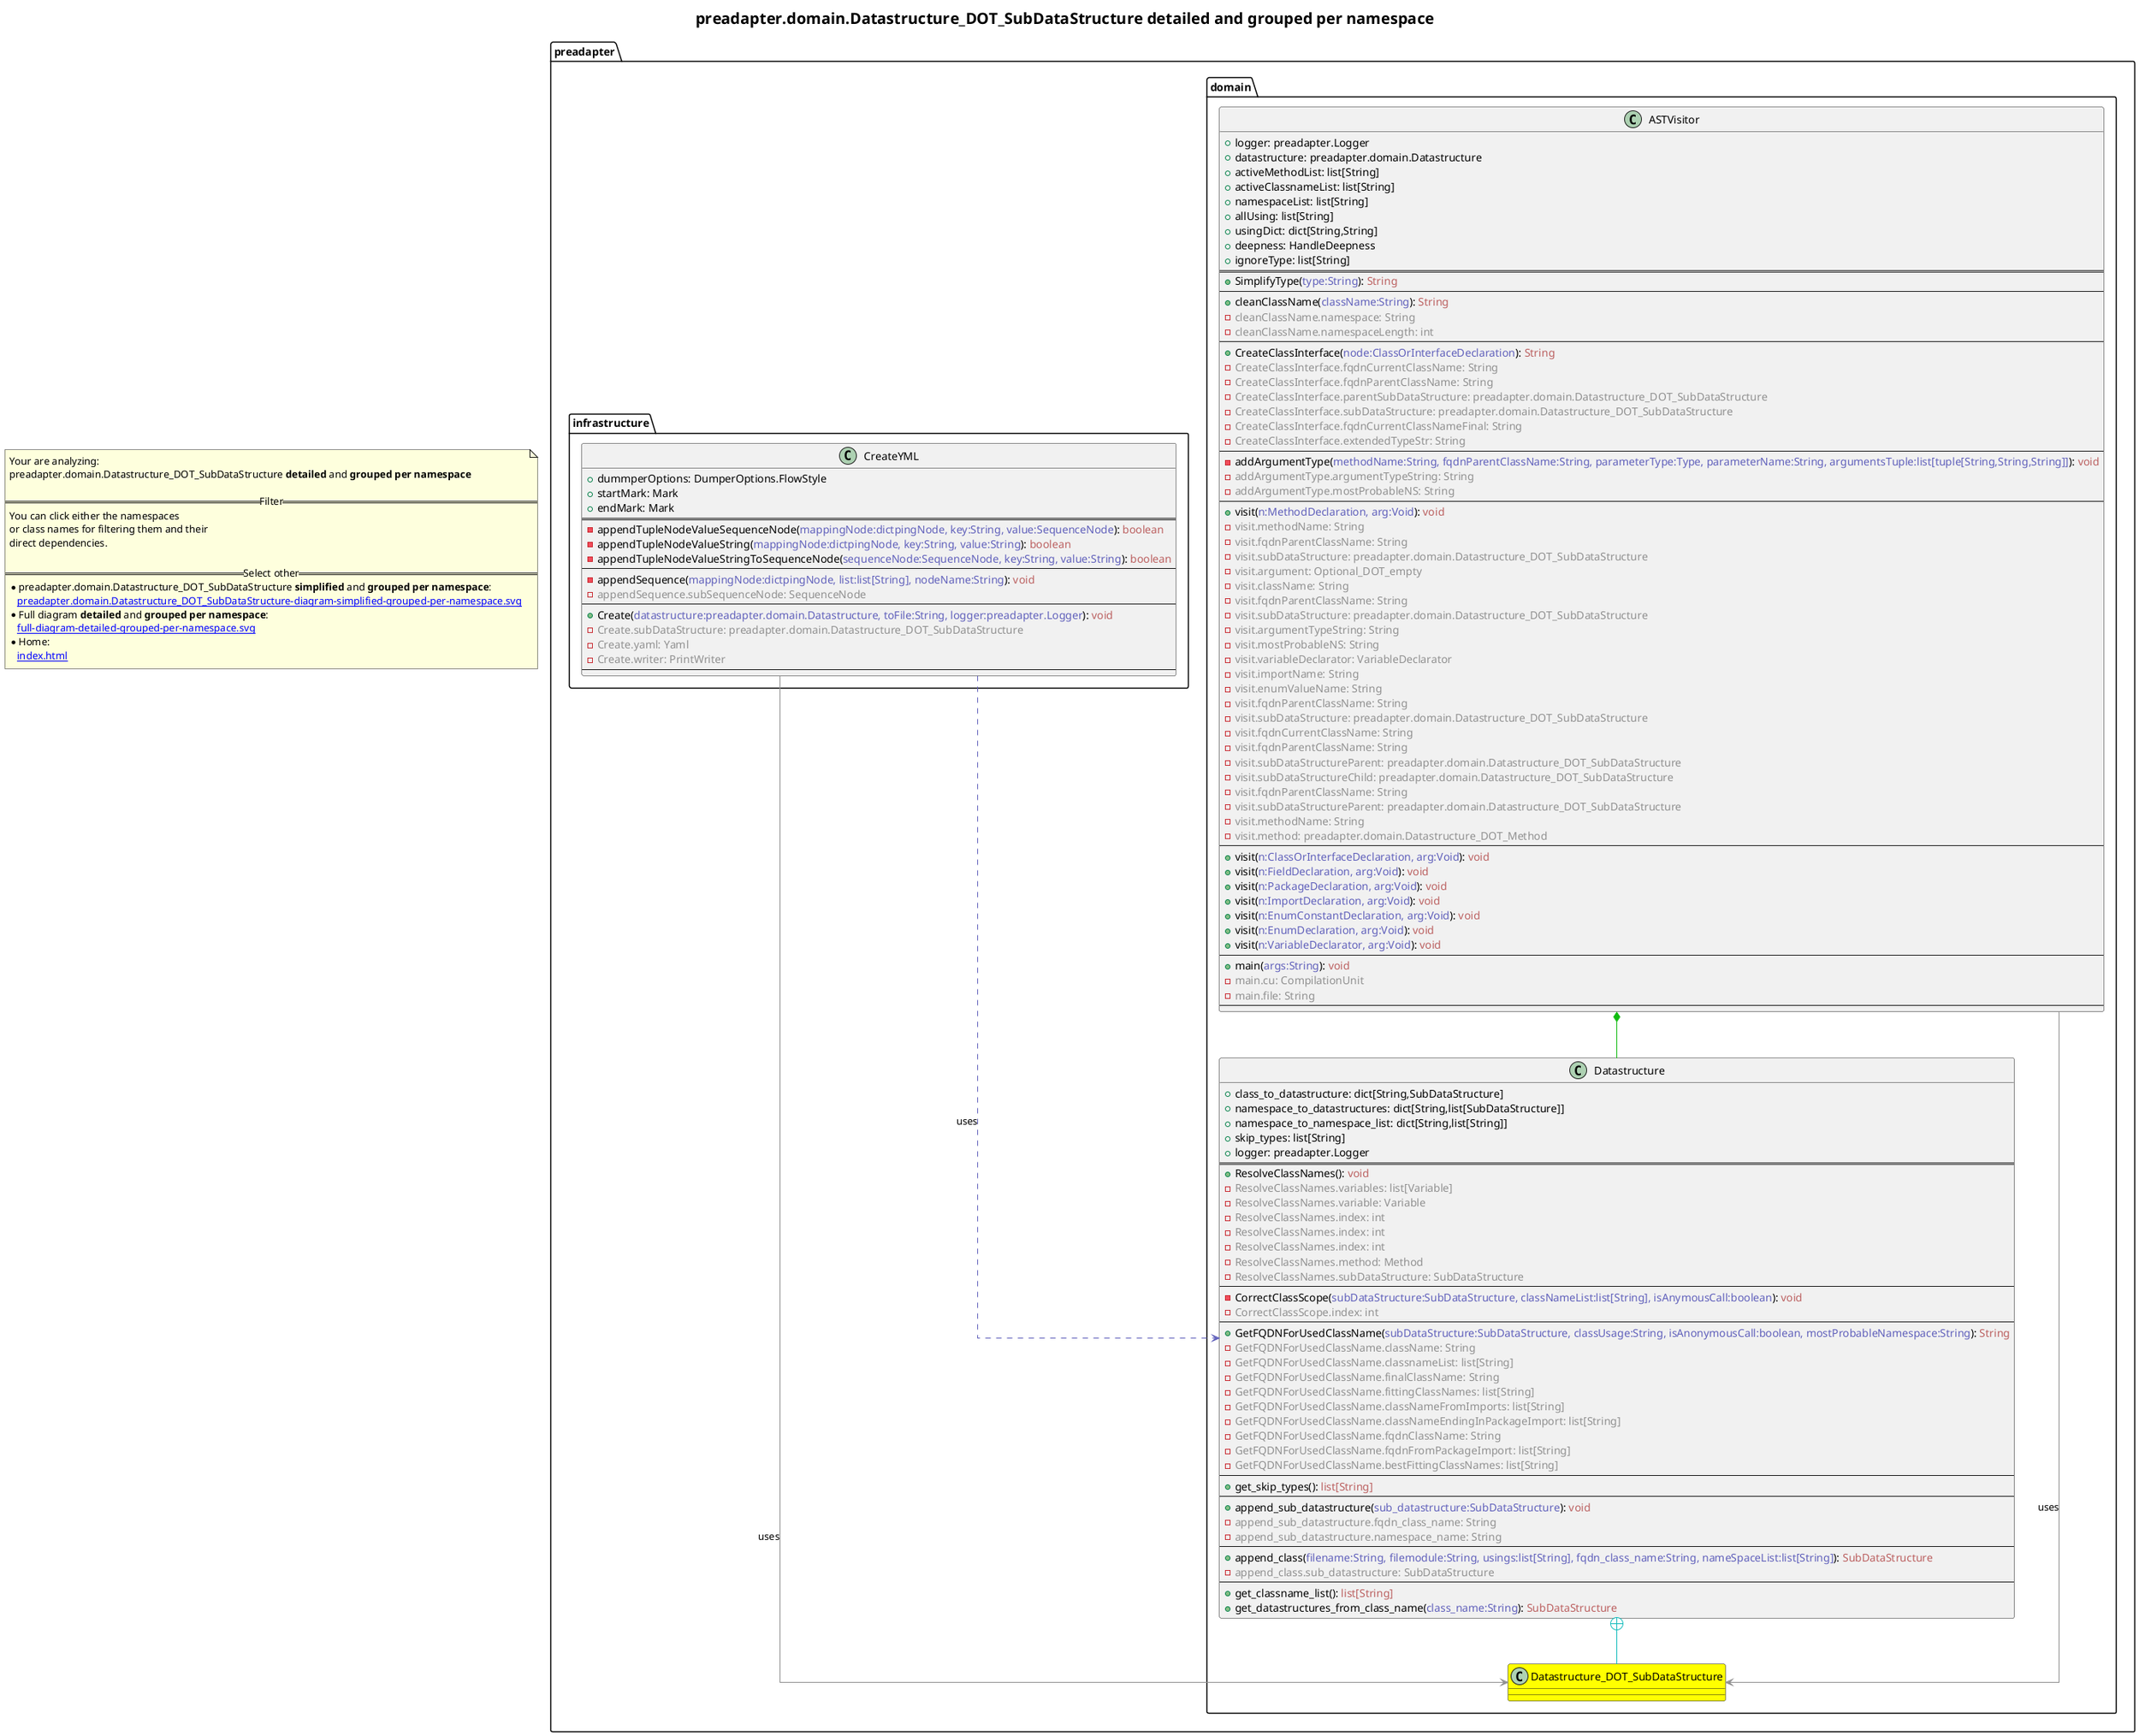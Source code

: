 @startuml
skinparam linetype ortho
title <size:20>preadapter.domain.Datastructure_DOT_SubDataStructure **detailed** and **grouped per namespace**</size>
note "Your are analyzing:\npreadapter.domain.Datastructure_DOT_SubDataStructure **detailed** and **grouped per namespace**\n\n==Filter==\nYou can click either the namespaces \nor class names for filtering them and their\ndirect dependencies.\n\n==Select other==\n* preadapter.domain.Datastructure_DOT_SubDataStructure **simplified** and **grouped per namespace**:\n   [[preadapter.domain.Datastructure_DOT_SubDataStructure-diagram-simplified-grouped-per-namespace.svg]]\n* Full diagram **detailed** and **grouped per namespace**:\n   [[full-diagram-detailed-grouped-per-namespace.svg]]\n* Home:\n   [[index.html]]" as FloatingNote
namespace preadapter [[preadapter-diagram-detailed-grouped-per-namespace.svg]] {
namespace preadapter.domain [[preadapter.domain-diagram-detailed-grouped-per-namespace.svg]] {
  class preadapter.domain.Datastructure_DOT_SubDataStructure [[preadapter.domain.Datastructure_DOT_SubDataStructure-diagram-detailed-grouped-per-namespace.svg]] #yellow {
  }
  class preadapter.domain.Datastructure [[preadapter.domain.Datastructure-diagram-detailed-grouped-per-namespace.svg]]  {
    + class_to_datastructure: dict[String,SubDataStructure]
    + namespace_to_datastructures: dict[String,list[SubDataStructure]]
    + namespace_to_namespace_list: dict[String,list[String]]
    + skip_types: list[String]
    + logger: preadapter.Logger
==
    + ResolveClassNames(<font color="6060BB"></font>): <font color="BB6060">void</font>
    - <font color="909090">ResolveClassNames.variables: list[Variable]</font>
    - <font color="909090">ResolveClassNames.variable: Variable</font>
    - <font color="909090">ResolveClassNames.index: int</font>
    - <font color="909090">ResolveClassNames.index: int</font>
    - <font color="909090">ResolveClassNames.index: int</font>
    - <font color="909090">ResolveClassNames.method: Method</font>
    - <font color="909090">ResolveClassNames.subDataStructure: SubDataStructure</font>
--
    - CorrectClassScope(<font color="6060BB">subDataStructure:SubDataStructure, classNameList:list[String], isAnymousCall:boolean</font>): <font color="BB6060">void</font>
    - <font color="909090">CorrectClassScope.index: int</font>
--
    + GetFQDNForUsedClassName(<font color="6060BB">subDataStructure:SubDataStructure, classUsage:String, isAnonymousCall:boolean, mostProbableNamespace:String</font>): <font color="BB6060">String</font>
    - <font color="909090">GetFQDNForUsedClassName.className: String</font>
    - <font color="909090">GetFQDNForUsedClassName.classnameList: list[String]</font>
    - <font color="909090">GetFQDNForUsedClassName.finalClassName: String</font>
    - <font color="909090">GetFQDNForUsedClassName.fittingClassNames: list[String]</font>
    - <font color="909090">GetFQDNForUsedClassName.classNameFromImports: list[String]</font>
    - <font color="909090">GetFQDNForUsedClassName.classNameEndingInPackageImport: list[String]</font>
    - <font color="909090">GetFQDNForUsedClassName.fqdnClassName: String</font>
    - <font color="909090">GetFQDNForUsedClassName.fqdnFromPackageImport: list[String]</font>
    - <font color="909090">GetFQDNForUsedClassName.bestFittingClassNames: list[String]</font>
--
    + get_skip_types(<font color="6060BB"></font>): <font color="BB6060">list[String]</font>
--
    + append_sub_datastructure(<font color="6060BB">sub_datastructure:SubDataStructure</font>): <font color="BB6060">void</font>
    - <font color="909090">append_sub_datastructure.fqdn_class_name: String</font>
    - <font color="909090">append_sub_datastructure.namespace_name: String</font>
--
    + append_class(<font color="6060BB">filename:String, filemodule:String, usings:list[String], fqdn_class_name:String, nameSpaceList:list[String]</font>): <font color="BB6060">SubDataStructure</font>
    - <font color="909090">append_class.sub_datastructure: SubDataStructure</font>
--
    + get_classname_list(<font color="6060BB"></font>): <font color="BB6060">list[String]</font>
    + get_datastructures_from_class_name(<font color="6060BB">class_name:String</font>): <font color="BB6060">SubDataStructure</font>
  }
  class preadapter.domain.ASTVisitor [[preadapter.domain.ASTVisitor-diagram-detailed-grouped-per-namespace.svg]]  {
    + logger: preadapter.Logger
    + datastructure: preadapter.domain.Datastructure
    + activeMethodList: list[String]
    + activeClassnameList: list[String]
    + namespaceList: list[String]
    + allUsing: list[String]
    + usingDict: dict[String,String]
    + deepness: HandleDeepness
    + ignoreType: list[String]
==
    + SimplifyType(<font color="6060BB">type:String</font>): <font color="BB6060">String</font>
--
    + cleanClassName(<font color="6060BB">className:String</font>): <font color="BB6060">String</font>
    - <font color="909090">cleanClassName.namespace: String</font>
    - <font color="909090">cleanClassName.namespaceLength: int</font>
--
    + CreateClassInterface(<font color="6060BB">node:ClassOrInterfaceDeclaration</font>): <font color="BB6060">String</font>
    - <font color="909090">CreateClassInterface.fqdnCurrentClassName: String</font>
    - <font color="909090">CreateClassInterface.fqdnParentClassName: String</font>
    - <font color="909090">CreateClassInterface.parentSubDataStructure: preadapter.domain.Datastructure_DOT_SubDataStructure</font>
    - <font color="909090">CreateClassInterface.subDataStructure: preadapter.domain.Datastructure_DOT_SubDataStructure</font>
    - <font color="909090">CreateClassInterface.fqdnCurrentClassNameFinal: String</font>
    - <font color="909090">CreateClassInterface.extendedTypeStr: String</font>
--
    - addArgumentType(<font color="6060BB">methodName:String, fqdnParentClassName:String, parameterType:Type, parameterName:String, argumentsTuple:list[tuple[String,String,String]]</font>): <font color="BB6060">void</font>
    - <font color="909090">addArgumentType.argumentTypeString: String</font>
    - <font color="909090">addArgumentType.mostProbableNS: String</font>
--
    + visit(<font color="6060BB">n:MethodDeclaration, arg:Void</font>): <font color="BB6060">void</font>
    - <font color="909090">visit.methodName: String</font>
    - <font color="909090">visit.fqdnParentClassName: String</font>
    - <font color="909090">visit.subDataStructure: preadapter.domain.Datastructure_DOT_SubDataStructure</font>
    - <font color="909090">visit.argument: Optional_DOT_empty</font>
    - <font color="909090">visit.className: String</font>
    - <font color="909090">visit.fqdnParentClassName: String</font>
    - <font color="909090">visit.subDataStructure: preadapter.domain.Datastructure_DOT_SubDataStructure</font>
    - <font color="909090">visit.argumentTypeString: String</font>
    - <font color="909090">visit.mostProbableNS: String</font>
    - <font color="909090">visit.variableDeclarator: VariableDeclarator</font>
    - <font color="909090">visit.importName: String</font>
    - <font color="909090">visit.enumValueName: String</font>
    - <font color="909090">visit.fqdnParentClassName: String</font>
    - <font color="909090">visit.subDataStructure: preadapter.domain.Datastructure_DOT_SubDataStructure</font>
    - <font color="909090">visit.fqdnCurrentClassName: String</font>
    - <font color="909090">visit.fqdnParentClassName: String</font>
    - <font color="909090">visit.subDataStructureParent: preadapter.domain.Datastructure_DOT_SubDataStructure</font>
    - <font color="909090">visit.subDataStructureChild: preadapter.domain.Datastructure_DOT_SubDataStructure</font>
    - <font color="909090">visit.fqdnParentClassName: String</font>
    - <font color="909090">visit.subDataStructureParent: preadapter.domain.Datastructure_DOT_SubDataStructure</font>
    - <font color="909090">visit.methodName: String</font>
    - <font color="909090">visit.method: preadapter.domain.Datastructure_DOT_Method</font>
--
    + visit(<font color="6060BB">n:ClassOrInterfaceDeclaration, arg:Void</font>): <font color="BB6060">void</font>
    + visit(<font color="6060BB">n:FieldDeclaration, arg:Void</font>): <font color="BB6060">void</font>
    + visit(<font color="6060BB">n:PackageDeclaration, arg:Void</font>): <font color="BB6060">void</font>
    + visit(<font color="6060BB">n:ImportDeclaration, arg:Void</font>): <font color="BB6060">void</font>
    + visit(<font color="6060BB">n:EnumConstantDeclaration, arg:Void</font>): <font color="BB6060">void</font>
    + visit(<font color="6060BB">n:EnumDeclaration, arg:Void</font>): <font color="BB6060">void</font>
    + visit(<font color="6060BB">n:VariableDeclarator, arg:Void</font>): <font color="BB6060">void</font>
--
    + main(<font color="6060BB">args:String</font>): <font color="BB6060">void</font>
    - <font color="909090">main.cu: CompilationUnit</font>
    - <font color="909090">main.file: String</font>
--
  }
'Compared namespace preadapter.domain [[preadapter.domain-diagram-detailed-grouped-per-namespace.svg]] { with last element of   }
' Closing all previous_sub_namespace_list namespace None because file analysis is finished.
' Closing namespace domain
}
' Closing namespace preadapter
}
namespace preadapter [[preadapter-diagram-detailed-grouped-per-namespace.svg]] {
namespace preadapter.infrastructure [[preadapter.infrastructure-diagram-detailed-grouped-per-namespace.svg]] {
  class preadapter.infrastructure.CreateYML [[preadapter.infrastructure.CreateYML-diagram-detailed-grouped-per-namespace.svg]]  {
    + dummperOptions: DumperOptions.FlowStyle
    + startMark: Mark
    + endMark: Mark
==
    - appendTupleNodeValueSequenceNode(<font color="6060BB">mappingNode:dictpingNode, key:String, value:SequenceNode</font>): <font color="BB6060">boolean</font>
    - appendTupleNodeValueString(<font color="6060BB">mappingNode:dictpingNode, key:String, value:String</font>): <font color="BB6060">boolean</font>
    - appendTupleNodeValueStringToSequenceNode(<font color="6060BB">sequenceNode:SequenceNode, key:String, value:String</font>): <font color="BB6060">boolean</font>
--
    - appendSequence(<font color="6060BB">mappingNode:dictpingNode, list:list[String], nodeName:String</font>): <font color="BB6060">void</font>
    - <font color="909090">appendSequence.subSequenceNode: SequenceNode</font>
--
    + Create(<font color="6060BB">datastructure:preadapter.domain.Datastructure, toFile:String, logger:preadapter.Logger</font>): <font color="BB6060">void</font>
    - <font color="909090">Create.subDataStructure: preadapter.domain.Datastructure_DOT_SubDataStructure</font>
    - <font color="909090">Create.yaml: Yaml</font>
    - <font color="909090">Create.writer: PrintWriter</font>
--
  }
'Compared namespace preadapter.infrastructure [[preadapter.infrastructure-diagram-detailed-grouped-per-namespace.svg]] { with last element of   }
' Closing all previous_sub_namespace_list namespace None because file analysis is finished.
' Closing namespace infrastructure
}
' Closing namespace preadapter
}
 ' *************************************** 
 ' *************************************** 
 ' *************************************** 
' Class relations extracted from namespace:
' preadapter.domain
preadapter.domain.Datastructure +-[#10BBBB]- preadapter.domain.Datastructure_DOT_SubDataStructure 
preadapter.domain.ASTVisitor *-[#10BB10]- preadapter.domain.Datastructure 
preadapter.domain.ASTVisitor -[#909090]-> preadapter.domain.Datastructure_DOT_SubDataStructure  : uses 
' Class relations extracted from namespace:
' preadapter.infrastructure
preadapter.infrastructure.CreateYML .[#6060BB].> preadapter.domain.Datastructure  : uses 
preadapter.infrastructure.CreateYML -[#909090]-> preadapter.domain.Datastructure_DOT_SubDataStructure  : uses 
@enduml